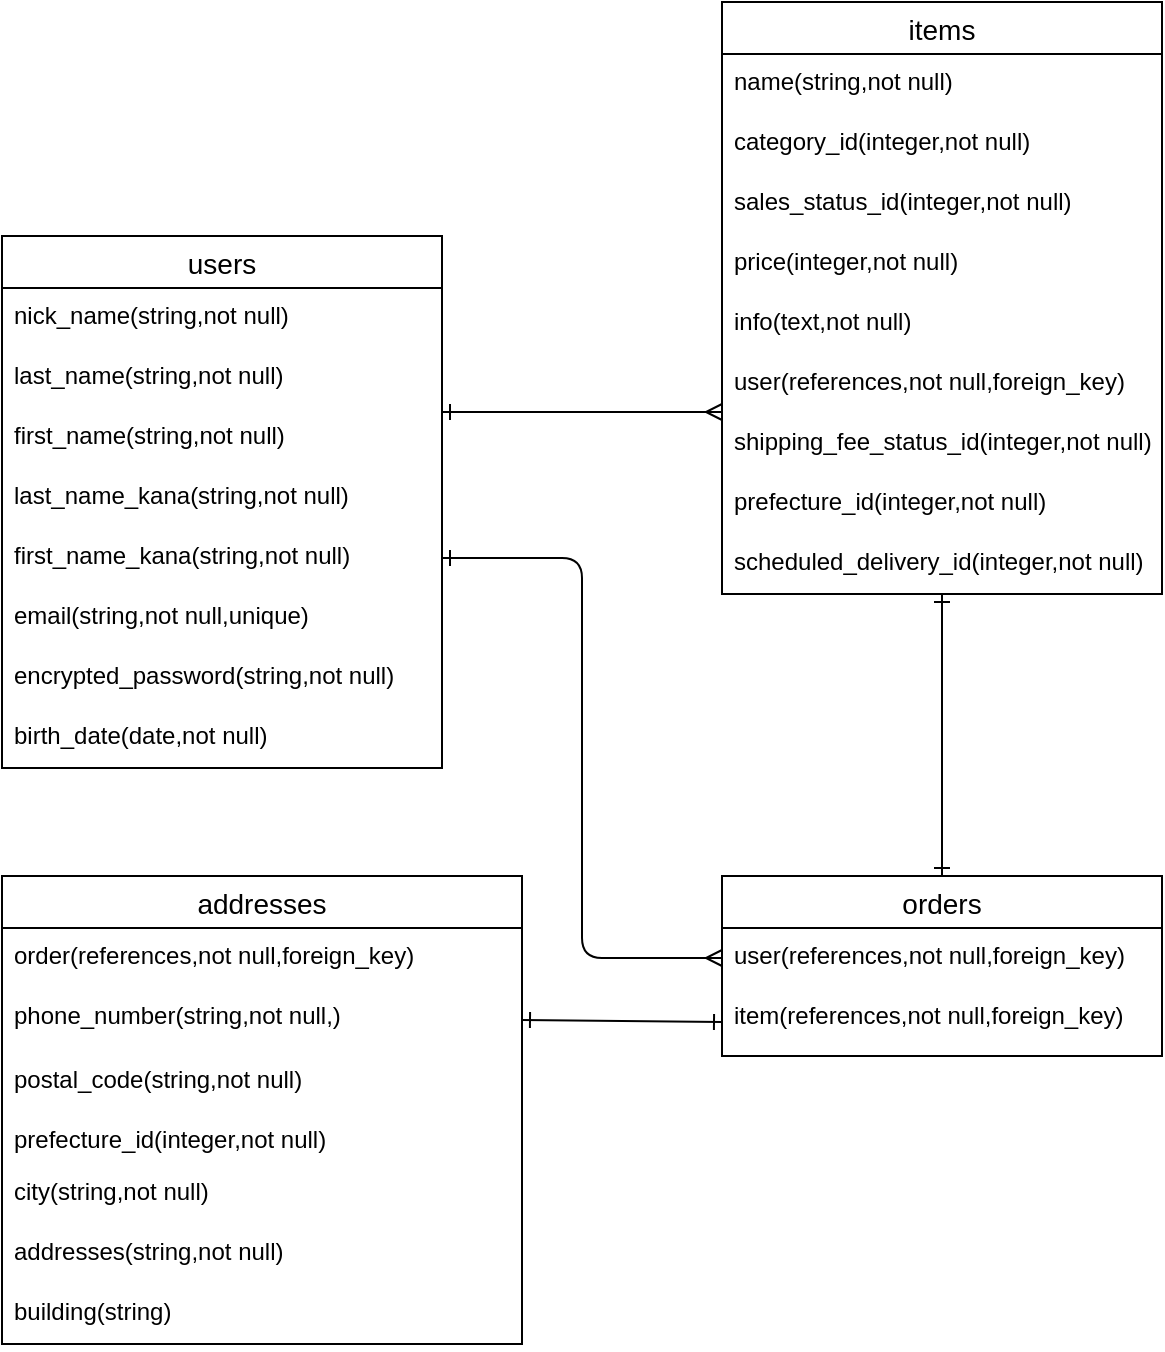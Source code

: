 <mxfile>
    <diagram id="YERQZqjK8rae_UEcY_S_" name="ページ1">
        <mxGraphModel dx="737" dy="772" grid="1" gridSize="10" guides="1" tooltips="1" connect="1" arrows="1" fold="1" page="1" pageScale="1" pageWidth="827" pageHeight="1169" math="0" shadow="0">
            <root>
                <mxCell id="0"/>
                <mxCell id="1" parent="0"/>
                <mxCell id="96" value="users" style="swimlane;fontStyle=0;childLayout=stackLayout;horizontal=1;startSize=26;horizontalStack=0;resizeParent=1;resizeParentMax=0;resizeLast=0;collapsible=1;marginBottom=0;align=center;fontSize=14;" parent="1" vertex="1">
                    <mxGeometry x="80" y="120" width="220" height="266" as="geometry"/>
                </mxCell>
                <mxCell id="97" value="nick_name(string,not null)" style="text;strokeColor=none;fillColor=none;spacingLeft=4;spacingRight=4;overflow=hidden;rotatable=0;points=[[0,0.5],[1,0.5]];portConstraint=eastwest;fontSize=12;whiteSpace=wrap;html=1;" parent="96" vertex="1">
                    <mxGeometry y="26" width="220" height="30" as="geometry"/>
                </mxCell>
                <mxCell id="98" value="last_name(string,not null)" style="text;strokeColor=none;fillColor=none;spacingLeft=4;spacingRight=4;overflow=hidden;rotatable=0;points=[[0,0.5],[1,0.5]];portConstraint=eastwest;fontSize=12;whiteSpace=wrap;html=1;" parent="96" vertex="1">
                    <mxGeometry y="56" width="220" height="30" as="geometry"/>
                </mxCell>
                <mxCell id="135" value="first_name&lt;span style=&quot;color: rgb(0, 0, 0);&quot;&gt;(string,not null)&lt;/span&gt;" style="text;strokeColor=none;fillColor=none;spacingLeft=4;spacingRight=4;overflow=hidden;rotatable=0;points=[[0,0.5],[1,0.5]];portConstraint=eastwest;fontSize=12;whiteSpace=wrap;html=1;" parent="96" vertex="1">
                    <mxGeometry y="86" width="220" height="30" as="geometry"/>
                </mxCell>
                <mxCell id="136" value="last_name_kana&lt;span style=&quot;color: rgb(0, 0, 0);&quot;&gt;(string,not null)&lt;/span&gt;" style="text;strokeColor=none;fillColor=none;spacingLeft=4;spacingRight=4;overflow=hidden;rotatable=0;points=[[0,0.5],[1,0.5]];portConstraint=eastwest;fontSize=12;whiteSpace=wrap;html=1;" parent="96" vertex="1">
                    <mxGeometry y="116" width="220" height="30" as="geometry"/>
                </mxCell>
                <mxCell id="134" value="first_name_kana&lt;span style=&quot;color: rgb(0, 0, 0);&quot;&gt;(string,not null)&lt;/span&gt;" style="text;strokeColor=none;fillColor=none;spacingLeft=4;spacingRight=4;overflow=hidden;rotatable=0;points=[[0,0.5],[1,0.5]];portConstraint=eastwest;fontSize=12;whiteSpace=wrap;html=1;" parent="96" vertex="1">
                    <mxGeometry y="146" width="220" height="30" as="geometry"/>
                </mxCell>
                <mxCell id="99" value="email(string,not null,unique)" style="text;strokeColor=none;fillColor=none;spacingLeft=4;spacingRight=4;overflow=hidden;rotatable=0;points=[[0,0.5],[1,0.5]];portConstraint=eastwest;fontSize=12;whiteSpace=wrap;html=1;" parent="96" vertex="1">
                    <mxGeometry y="176" width="220" height="30" as="geometry"/>
                </mxCell>
                <mxCell id="113" value="encrypted_password(string,not null)" style="text;strokeColor=none;fillColor=none;spacingLeft=4;spacingRight=4;overflow=hidden;rotatable=0;points=[[0,0.5],[1,0.5]];portConstraint=eastwest;fontSize=12;whiteSpace=wrap;html=1;" parent="96" vertex="1">
                    <mxGeometry y="206" width="220" height="30" as="geometry"/>
                </mxCell>
                <mxCell id="116" value="birth_date(date,not null)" style="text;strokeColor=none;fillColor=none;spacingLeft=4;spacingRight=4;overflow=hidden;rotatable=0;points=[[0,0.5],[1,0.5]];portConstraint=eastwest;fontSize=12;whiteSpace=wrap;html=1;" parent="96" vertex="1">
                    <mxGeometry y="236" width="220" height="30" as="geometry"/>
                </mxCell>
                <mxCell id="100" value="addresses" style="swimlane;fontStyle=0;childLayout=stackLayout;horizontal=1;startSize=26;horizontalStack=0;resizeParent=1;resizeParentMax=0;resizeLast=0;collapsible=1;marginBottom=0;align=center;fontSize=14;" parent="1" vertex="1">
                    <mxGeometry x="80" y="440" width="260" height="234" as="geometry"/>
                </mxCell>
                <mxCell id="101" value="&lt;span style=&quot;color: rgb(0, 0, 0);&quot;&gt;order(references,not null,foreign_key)&lt;/span&gt;" style="text;strokeColor=none;fillColor=none;spacingLeft=4;spacingRight=4;overflow=hidden;rotatable=0;points=[[0,0.5],[1,0.5]];portConstraint=eastwest;fontSize=12;whiteSpace=wrap;html=1;" parent="100" vertex="1">
                    <mxGeometry y="26" width="260" height="30" as="geometry"/>
                </mxCell>
                <mxCell id="102" value="phone_number(string,not null,)" style="text;strokeColor=none;fillColor=none;spacingLeft=4;spacingRight=4;overflow=hidden;rotatable=0;points=[[0,0.5],[1,0.5]];portConstraint=eastwest;fontSize=12;whiteSpace=wrap;html=1;" parent="100" vertex="1">
                    <mxGeometry y="56" width="260" height="32" as="geometry"/>
                </mxCell>
                <mxCell id="124" value="postal_code(string,not null)" style="text;strokeColor=none;fillColor=none;spacingLeft=4;spacingRight=4;overflow=hidden;rotatable=0;points=[[0,0.5],[1,0.5]];portConstraint=eastwest;fontSize=12;whiteSpace=wrap;html=1;" parent="100" vertex="1">
                    <mxGeometry y="88" width="260" height="30" as="geometry"/>
                </mxCell>
                <mxCell id="103" value="prefecture_id(integer,not null)" style="text;strokeColor=none;fillColor=none;spacingLeft=4;spacingRight=4;overflow=hidden;rotatable=0;points=[[0,0.5],[1,0.5]];portConstraint=eastwest;fontSize=12;whiteSpace=wrap;html=1;" parent="100" vertex="1">
                    <mxGeometry y="118" width="260" height="26" as="geometry"/>
                </mxCell>
                <mxCell id="125" value="&lt;span style=&quot;color: rgb(0, 0, 0);&quot;&gt;city(string,not null)&lt;/span&gt;" style="text;strokeColor=none;fillColor=none;spacingLeft=4;spacingRight=4;overflow=hidden;rotatable=0;points=[[0,0.5],[1,0.5]];portConstraint=eastwest;fontSize=12;whiteSpace=wrap;html=1;" parent="100" vertex="1">
                    <mxGeometry y="144" width="260" height="30" as="geometry"/>
                </mxCell>
                <mxCell id="126" value="addresses&lt;span style=&quot;color: rgb(0, 0, 0);&quot;&gt;(string,not null)&lt;/span&gt;" style="text;strokeColor=none;fillColor=none;spacingLeft=4;spacingRight=4;overflow=hidden;rotatable=0;points=[[0,0.5],[1,0.5]];portConstraint=eastwest;fontSize=12;whiteSpace=wrap;html=1;" parent="100" vertex="1">
                    <mxGeometry y="174" width="260" height="30" as="geometry"/>
                </mxCell>
                <mxCell id="127" value="building(string)" style="text;strokeColor=none;fillColor=none;spacingLeft=4;spacingRight=4;overflow=hidden;rotatable=0;points=[[0,0.5],[1,0.5]];portConstraint=eastwest;fontSize=12;whiteSpace=wrap;html=1;" parent="100" vertex="1">
                    <mxGeometry y="204" width="260" height="30" as="geometry"/>
                </mxCell>
                <mxCell id="104" value="items" style="swimlane;fontStyle=0;childLayout=stackLayout;horizontal=1;startSize=26;horizontalStack=0;resizeParent=1;resizeParentMax=0;resizeLast=0;collapsible=1;marginBottom=0;align=center;fontSize=14;" parent="1" vertex="1">
                    <mxGeometry x="440" y="3" width="220" height="296" as="geometry">
                        <mxRectangle x="80" y="400" width="220" height="30" as="alternateBounds"/>
                    </mxGeometry>
                </mxCell>
                <mxCell id="105" value="name(string,not null)" style="text;strokeColor=none;fillColor=none;spacingLeft=4;spacingRight=4;overflow=hidden;rotatable=0;points=[[0,0.5],[1,0.5]];portConstraint=eastwest;fontSize=12;whiteSpace=wrap;html=1;" parent="104" vertex="1">
                    <mxGeometry y="26" width="220" height="30" as="geometry"/>
                </mxCell>
                <mxCell id="107" value="category_id(&lt;span style=&quot;color: rgb(0, 0, 0);&quot;&gt;integer&lt;/span&gt;,not null)" style="text;strokeColor=none;fillColor=none;spacingLeft=4;spacingRight=4;overflow=hidden;rotatable=0;points=[[0,0.5],[1,0.5]];portConstraint=eastwest;fontSize=12;whiteSpace=wrap;html=1;" parent="104" vertex="1">
                    <mxGeometry y="56" width="220" height="30" as="geometry"/>
                </mxCell>
                <mxCell id="120" value="sales_status_id(&lt;span style=&quot;color: rgb(0, 0, 0);&quot;&gt;integer&lt;/span&gt;,not null)" style="text;strokeColor=none;fillColor=none;spacingLeft=4;spacingRight=4;overflow=hidden;rotatable=0;points=[[0,0.5],[1,0.5]];portConstraint=eastwest;fontSize=12;whiteSpace=wrap;html=1;" parent="104" vertex="1">
                    <mxGeometry y="86" width="220" height="30" as="geometry"/>
                </mxCell>
                <mxCell id="119" value="price(integer,not null)" style="text;strokeColor=none;fillColor=none;spacingLeft=4;spacingRight=4;overflow=hidden;rotatable=0;points=[[0,0.5],[1,0.5]];portConstraint=eastwest;fontSize=12;whiteSpace=wrap;html=1;" parent="104" vertex="1">
                    <mxGeometry y="116" width="220" height="30" as="geometry"/>
                </mxCell>
                <mxCell id="106" value="info(text,not null)" style="text;strokeColor=none;fillColor=none;spacingLeft=4;spacingRight=4;overflow=hidden;rotatable=0;points=[[0,0.5],[1,0.5]];portConstraint=eastwest;fontSize=12;whiteSpace=wrap;html=1;" parent="104" vertex="1">
                    <mxGeometry y="146" width="220" height="30" as="geometry"/>
                </mxCell>
                <mxCell id="118" value="user(references,not null,foreign_key)" style="text;strokeColor=none;fillColor=none;spacingLeft=4;spacingRight=4;overflow=hidden;rotatable=0;points=[[0,0.5],[1,0.5]];portConstraint=eastwest;fontSize=12;whiteSpace=wrap;html=1;" parent="104" vertex="1">
                    <mxGeometry y="176" width="220" height="30" as="geometry"/>
                </mxCell>
                <mxCell id="121" value="shipping_fee_status_id(&lt;span style=&quot;color: rgb(0, 0, 0);&quot;&gt;integer&lt;/span&gt;,not null)" style="text;strokeColor=none;fillColor=none;spacingLeft=4;spacingRight=4;overflow=hidden;rotatable=0;points=[[0,0.5],[1,0.5]];portConstraint=eastwest;fontSize=12;whiteSpace=wrap;html=1;" parent="104" vertex="1">
                    <mxGeometry y="206" width="220" height="30" as="geometry"/>
                </mxCell>
                <mxCell id="122" value="&lt;span style=&quot;color: rgb(0, 0, 0);&quot;&gt;&lt;span style=&quot;color: rgb(0, 0, 0);&quot;&gt;prefecture_id&lt;/span&gt;(&lt;span style=&quot;color: rgb(0, 0, 0);&quot;&gt;integer&lt;/span&gt;,not null)&lt;/span&gt;" style="text;strokeColor=none;fillColor=none;spacingLeft=4;spacingRight=4;overflow=hidden;rotatable=0;points=[[0,0.5],[1,0.5]];portConstraint=eastwest;fontSize=12;whiteSpace=wrap;html=1;" parent="104" vertex="1">
                    <mxGeometry y="236" width="220" height="30" as="geometry"/>
                </mxCell>
                <mxCell id="123" value="scheduled_delivery_id&lt;span style=&quot;color: rgb(0, 0, 0);&quot;&gt;(&lt;span style=&quot;color: rgb(0, 0, 0);&quot;&gt;integer&lt;/span&gt;,not null)&lt;/span&gt;" style="text;strokeColor=none;fillColor=none;spacingLeft=4;spacingRight=4;overflow=hidden;rotatable=0;points=[[0,0.5],[1,0.5]];portConstraint=eastwest;fontSize=12;whiteSpace=wrap;html=1;" parent="104" vertex="1">
                    <mxGeometry y="266" width="220" height="30" as="geometry"/>
                </mxCell>
                <mxCell id="132" style="edgeStyle=none;html=1;exitX=0.5;exitY=0;exitDx=0;exitDy=0;entryX=0.5;entryY=1;entryDx=0;entryDy=0;startArrow=ERone;startFill=0;endArrow=ERone;endFill=0;" parent="1" source="108" target="104" edge="1">
                    <mxGeometry relative="1" as="geometry"/>
                </mxCell>
                <mxCell id="108" value="orders" style="swimlane;fontStyle=0;childLayout=stackLayout;horizontal=1;startSize=26;horizontalStack=0;resizeParent=1;resizeParentMax=0;resizeLast=0;collapsible=1;marginBottom=0;align=center;fontSize=14;" parent="1" vertex="1">
                    <mxGeometry x="440" y="440" width="220" height="90" as="geometry"/>
                </mxCell>
                <mxCell id="138" value="user&lt;span style=&quot;color: rgb(0, 0, 0);&quot;&gt;(references,not null,foreign_key)&lt;/span&gt;" style="text;strokeColor=none;fillColor=none;spacingLeft=4;spacingRight=4;overflow=hidden;rotatable=0;points=[[0,0.5],[1,0.5]];portConstraint=eastwest;fontSize=12;whiteSpace=wrap;html=1;" parent="108" vertex="1">
                    <mxGeometry y="26" width="220" height="30" as="geometry"/>
                </mxCell>
                <mxCell id="110" value="item(references,not null,foreign_key)" style="text;strokeColor=none;fillColor=none;spacingLeft=4;spacingRight=4;overflow=hidden;rotatable=0;points=[[0,0.5],[1,0.5]];portConstraint=eastwest;fontSize=12;whiteSpace=wrap;html=1;" parent="108" vertex="1">
                    <mxGeometry y="56" width="220" height="34" as="geometry"/>
                </mxCell>
                <mxCell id="130" style="edgeStyle=none;html=1;endArrow=ERmany;endFill=0;startArrow=ERone;startFill=0;" parent="1" edge="1">
                    <mxGeometry relative="1" as="geometry">
                        <mxPoint x="300" y="208" as="sourcePoint"/>
                        <mxPoint x="440" y="208" as="targetPoint"/>
                    </mxGeometry>
                </mxCell>
                <mxCell id="133" style="edgeStyle=none;html=1;entryX=1;entryY=0.5;entryDx=0;entryDy=0;endArrow=ERone;endFill=0;startArrow=ERone;startFill=0;" parent="1" target="102" edge="1">
                    <mxGeometry relative="1" as="geometry">
                        <mxPoint x="440" y="513" as="sourcePoint"/>
                        <mxPoint x="340" y="511" as="targetPoint"/>
                    </mxGeometry>
                </mxCell>
                <mxCell id="139" style="edgeStyle=orthogonalEdgeStyle;html=1;exitX=1;exitY=0.5;exitDx=0;exitDy=0;entryX=0;entryY=0.5;entryDx=0;entryDy=0;startArrow=ERone;startFill=0;endArrow=ERmany;endFill=0;" parent="1" source="134" target="138" edge="1">
                    <mxGeometry relative="1" as="geometry"/>
                </mxCell>
            </root>
        </mxGraphModel>
    </diagram>
</mxfile>